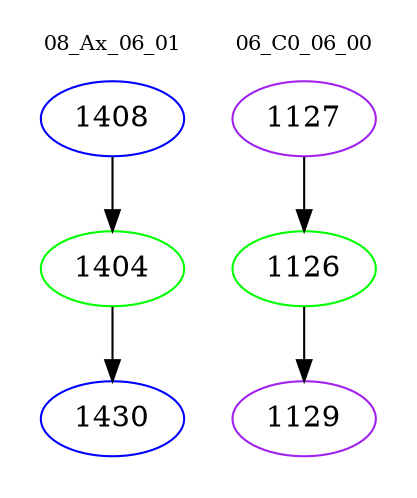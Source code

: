 digraph{
subgraph cluster_0 {
color = white
label = "08_Ax_06_01";
fontsize=10;
T0_1408 [label="1408", color="blue"]
T0_1408 -> T0_1404 [color="black"]
T0_1404 [label="1404", color="green"]
T0_1404 -> T0_1430 [color="black"]
T0_1430 [label="1430", color="blue"]
}
subgraph cluster_1 {
color = white
label = "06_C0_06_00";
fontsize=10;
T1_1127 [label="1127", color="purple"]
T1_1127 -> T1_1126 [color="black"]
T1_1126 [label="1126", color="green"]
T1_1126 -> T1_1129 [color="black"]
T1_1129 [label="1129", color="purple"]
}
}
